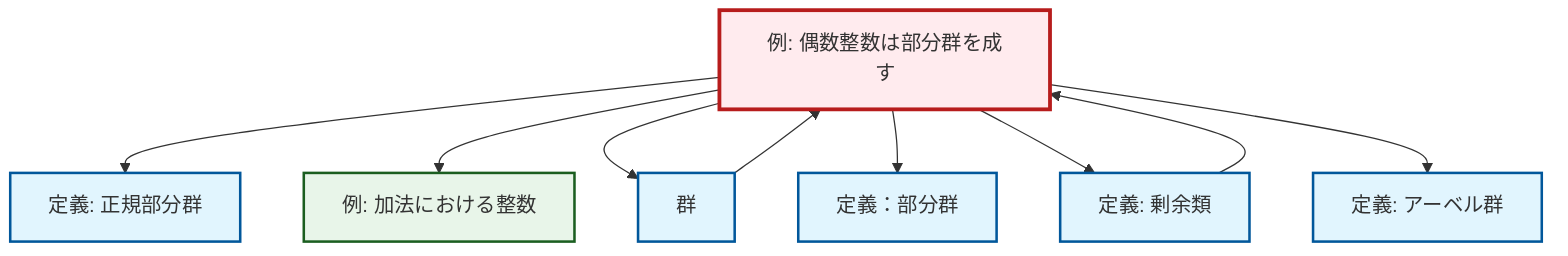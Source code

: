 graph TD
    classDef definition fill:#e1f5fe,stroke:#01579b,stroke-width:2px
    classDef theorem fill:#f3e5f5,stroke:#4a148c,stroke-width:2px
    classDef axiom fill:#fff3e0,stroke:#e65100,stroke-width:2px
    classDef example fill:#e8f5e9,stroke:#1b5e20,stroke-width:2px
    classDef current fill:#ffebee,stroke:#b71c1c,stroke-width:3px
    ex-even-integers-subgroup["例: 偶数整数は部分群を成す"]:::example
    def-group["群"]:::definition
    def-subgroup["定義：部分群"]:::definition
    ex-integers-addition["例: 加法における整数"]:::example
    def-normal-subgroup["定義: 正規部分群"]:::definition
    def-abelian-group["定義: アーベル群"]:::definition
    def-coset["定義: 剰余類"]:::definition
    ex-even-integers-subgroup --> def-normal-subgroup
    ex-even-integers-subgroup --> ex-integers-addition
    def-group --> ex-even-integers-subgroup
    ex-even-integers-subgroup --> def-group
    def-coset --> ex-even-integers-subgroup
    ex-even-integers-subgroup --> def-subgroup
    ex-even-integers-subgroup --> def-coset
    ex-even-integers-subgroup --> def-abelian-group
    class ex-even-integers-subgroup current